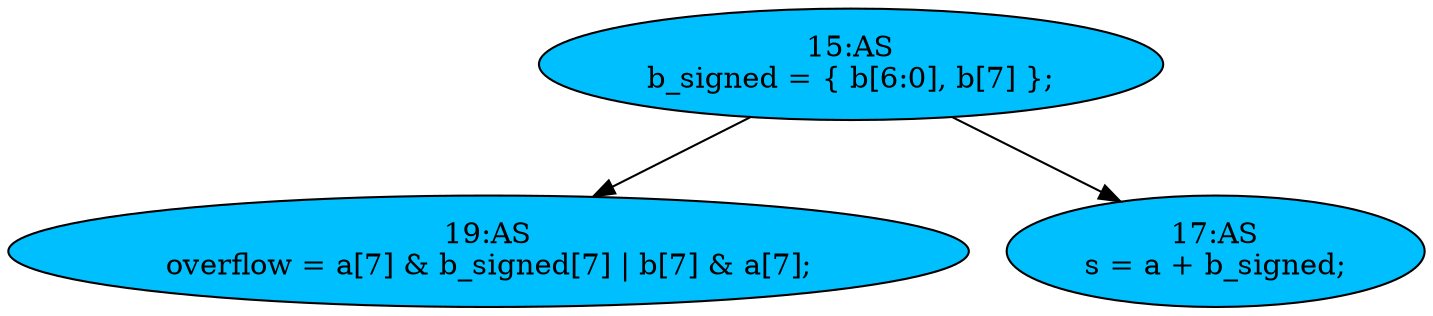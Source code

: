 strict digraph "compose( ,  )" {
	node [label="\N"];
	"19:AS"	[ast="<pyverilog.vparser.ast.Assign object at 0x7f0cc5f31190>",
		def_var="['overflow']",
		fillcolor=deepskyblue,
		label="19:AS
overflow = a[7] & b_signed[7] | b[7] & a[7];",
		statements="[]",
		style=filled,
		typ=Assign,
		use_var="['a', 'b_signed', 'b', 'a']"];
	"15:AS"	[ast="<pyverilog.vparser.ast.Assign object at 0x7f0cc5f23510>",
		def_var="['b_signed']",
		fillcolor=deepskyblue,
		label="15:AS
b_signed = { b[6:0], b[7] };",
		statements="[]",
		style=filled,
		typ=Assign,
		use_var="['b', 'b']"];
	"15:AS" -> "19:AS";
	"17:AS"	[ast="<pyverilog.vparser.ast.Assign object at 0x7f0cc5eced10>",
		def_var="['s']",
		fillcolor=deepskyblue,
		label="17:AS
s = a + b_signed;",
		statements="[]",
		style=filled,
		typ=Assign,
		use_var="['a', 'b_signed']"];
	"15:AS" -> "17:AS";
}
